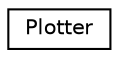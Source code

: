 digraph "Graphical Class Hierarchy"
{
 // LATEX_PDF_SIZE
  edge [fontname="Helvetica",fontsize="10",labelfontname="Helvetica",labelfontsize="10"];
  node [fontname="Helvetica",fontsize="10",shape=record];
  rankdir="LR";
  Node0 [label="Plotter",height=0.2,width=0.4,color="black", fillcolor="white", style="filled",URL="$classPlotter.html",tooltip=" "];
}
